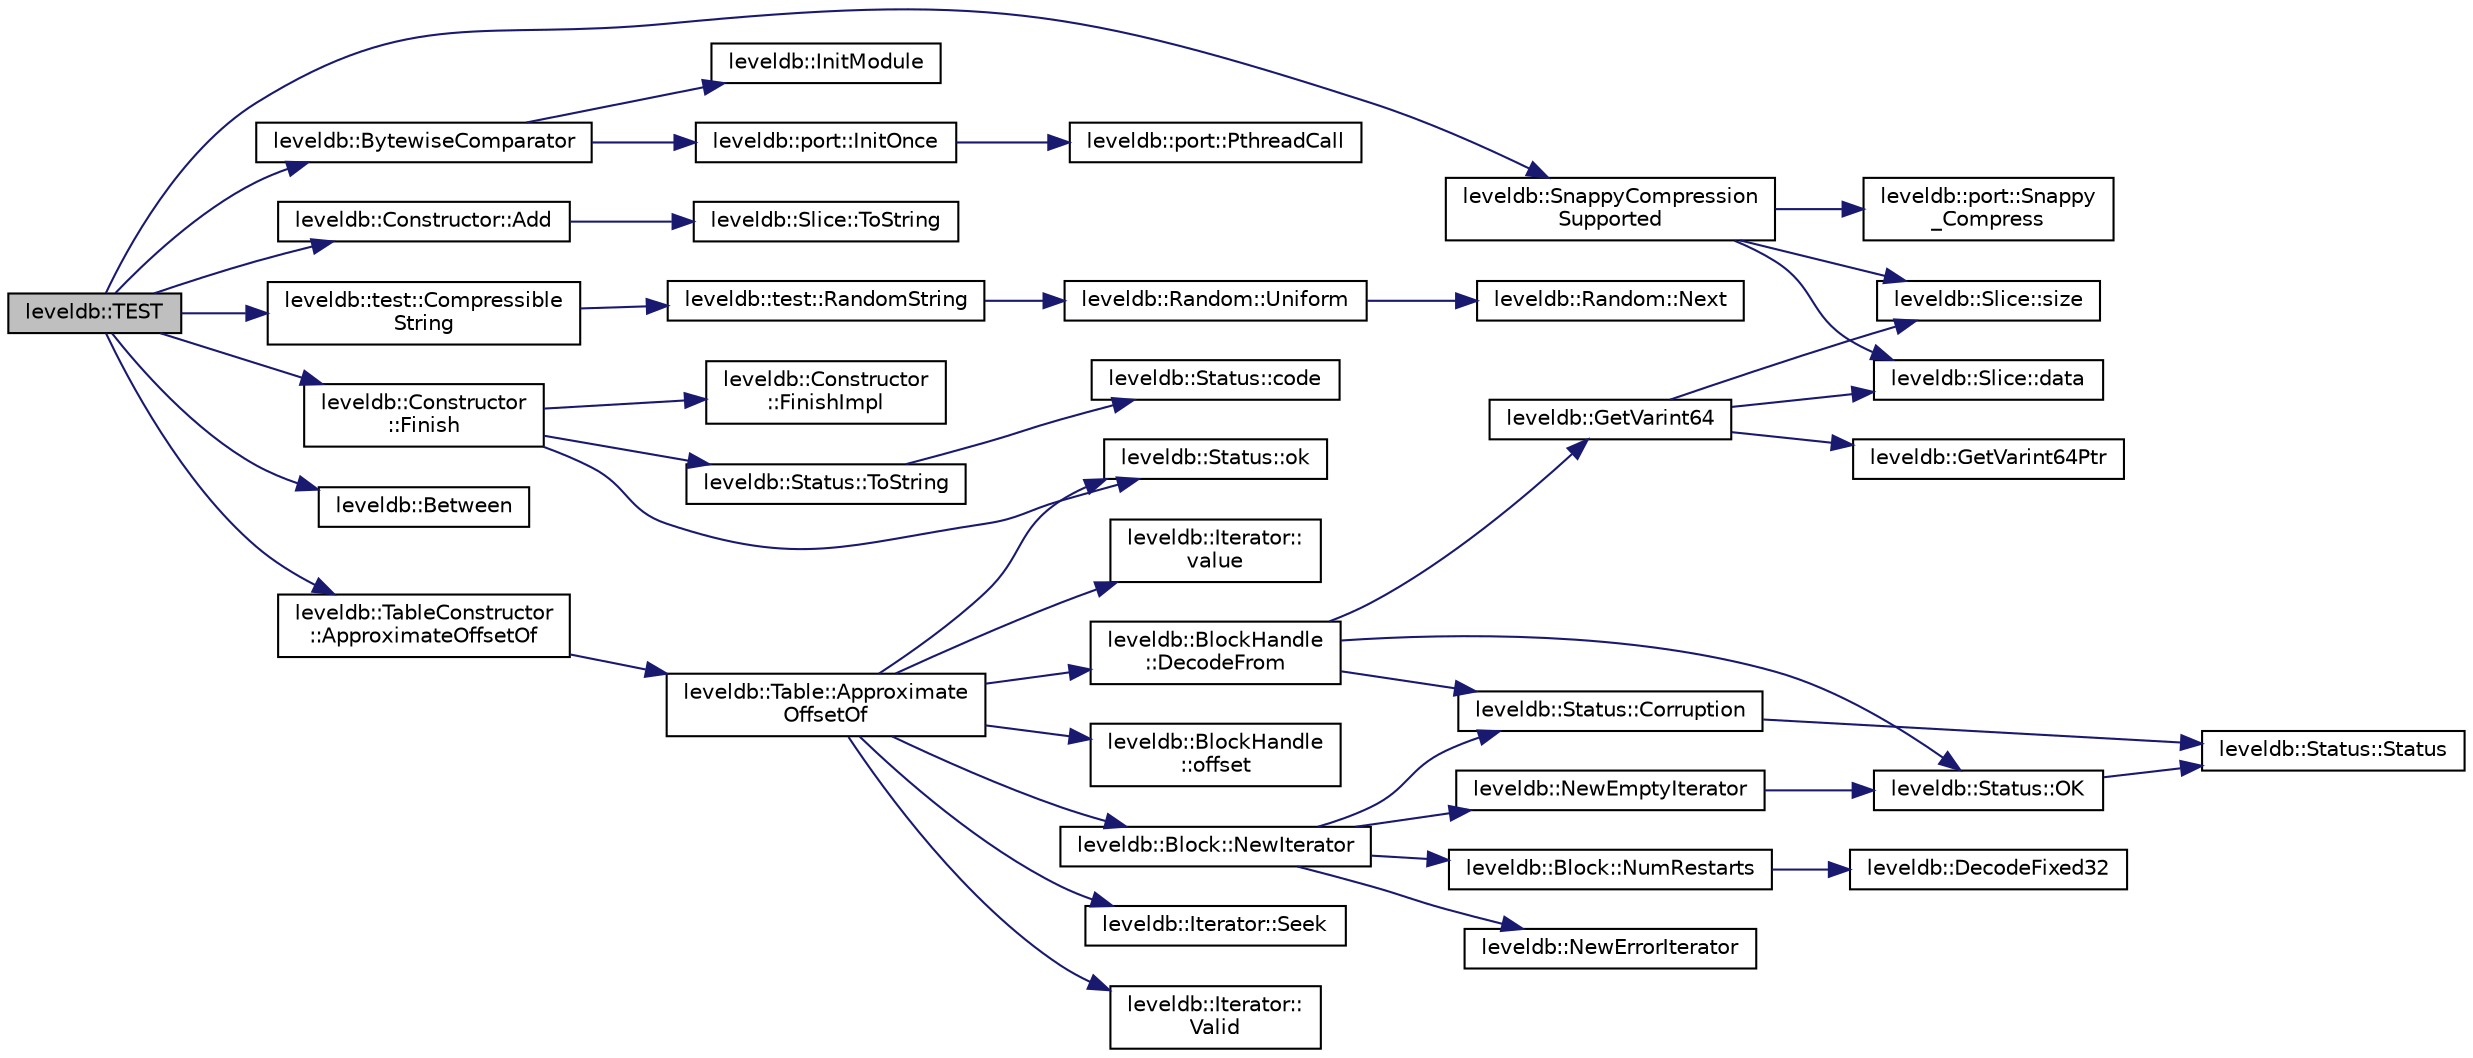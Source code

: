 digraph "leveldb::TEST"
{
  edge [fontname="Helvetica",fontsize="10",labelfontname="Helvetica",labelfontsize="10"];
  node [fontname="Helvetica",fontsize="10",shape=record];
  rankdir="LR";
  Node1 [label="leveldb::TEST",height=0.2,width=0.4,color="black", fillcolor="grey75", style="filled" fontcolor="black"];
  Node1 -> Node2 [color="midnightblue",fontsize="10",style="solid"];
  Node2 [label="leveldb::SnappyCompression\lSupported",height=0.2,width=0.4,color="black", fillcolor="white", style="filled",URL="$namespaceleveldb.html#aae0ba466a002c3ae3541c5ca4e7bcbf7"];
  Node2 -> Node3 [color="midnightblue",fontsize="10",style="solid"];
  Node3 [label="leveldb::port::Snappy\l_Compress",height=0.2,width=0.4,color="black", fillcolor="white", style="filled",URL="$namespaceleveldb_1_1port.html#ae6e60ac8eb298c7eef3bb70ded8c809f"];
  Node2 -> Node4 [color="midnightblue",fontsize="10",style="solid"];
  Node4 [label="leveldb::Slice::data",height=0.2,width=0.4,color="black", fillcolor="white", style="filled",URL="$classleveldb_1_1_slice.html#aa64861043d9deee6889461bf0593cf73"];
  Node2 -> Node5 [color="midnightblue",fontsize="10",style="solid"];
  Node5 [label="leveldb::Slice::size",height=0.2,width=0.4,color="black", fillcolor="white", style="filled",URL="$classleveldb_1_1_slice.html#a947d3173f04f8a30553e89046daf91d5"];
  Node1 -> Node6 [color="midnightblue",fontsize="10",style="solid"];
  Node6 [label="leveldb::BytewiseComparator",height=0.2,width=0.4,color="black", fillcolor="white", style="filled",URL="$namespaceleveldb.html#acd67740962c806afe8f4098cb153d25c"];
  Node6 -> Node7 [color="midnightblue",fontsize="10",style="solid"];
  Node7 [label="leveldb::port::InitOnce",height=0.2,width=0.4,color="black", fillcolor="white", style="filled",URL="$namespaceleveldb_1_1port.html#a1493e91d494e6f0ea086a743a562e983"];
  Node7 -> Node8 [color="midnightblue",fontsize="10",style="solid"];
  Node8 [label="leveldb::port::PthreadCall",height=0.2,width=0.4,color="black", fillcolor="white", style="filled",URL="$namespaceleveldb_1_1port.html#a614e0b6f0b21d697fe4001dbe3d8798b"];
  Node6 -> Node9 [color="midnightblue",fontsize="10",style="solid"];
  Node9 [label="leveldb::InitModule",height=0.2,width=0.4,color="black", fillcolor="white", style="filled",URL="$namespaceleveldb.html#ab67c3d9849bf8b0c50bce72dea7dc16b"];
  Node1 -> Node10 [color="midnightblue",fontsize="10",style="solid"];
  Node10 [label="leveldb::Constructor::Add",height=0.2,width=0.4,color="black", fillcolor="white", style="filled",URL="$classleveldb_1_1_constructor.html#a5bb35f87d196065b8357200922aae69f"];
  Node10 -> Node11 [color="midnightblue",fontsize="10",style="solid"];
  Node11 [label="leveldb::Slice::ToString",height=0.2,width=0.4,color="black", fillcolor="white", style="filled",URL="$classleveldb_1_1_slice.html#a2cdd9fb649105033fde510afc9416732"];
  Node1 -> Node12 [color="midnightblue",fontsize="10",style="solid"];
  Node12 [label="leveldb::test::Compressible\lString",height=0.2,width=0.4,color="black", fillcolor="white", style="filled",URL="$namespaceleveldb_1_1test.html#ad213d475feebfeb1c860151ed824f318"];
  Node12 -> Node13 [color="midnightblue",fontsize="10",style="solid"];
  Node13 [label="leveldb::test::RandomString",height=0.2,width=0.4,color="black", fillcolor="white", style="filled",URL="$namespaceleveldb_1_1test.html#a2132c5f28cd21dcea4348246fa32b673"];
  Node13 -> Node14 [color="midnightblue",fontsize="10",style="solid"];
  Node14 [label="leveldb::Random::Uniform",height=0.2,width=0.4,color="black", fillcolor="white", style="filled",URL="$classleveldb_1_1_random.html#a9281323c3f115fa47a0f329f72ad2a80"];
  Node14 -> Node15 [color="midnightblue",fontsize="10",style="solid"];
  Node15 [label="leveldb::Random::Next",height=0.2,width=0.4,color="black", fillcolor="white", style="filled",URL="$classleveldb_1_1_random.html#a9e00ef1fcc82ed0ad16ba91b30ae8038"];
  Node1 -> Node16 [color="midnightblue",fontsize="10",style="solid"];
  Node16 [label="leveldb::Constructor\l::Finish",height=0.2,width=0.4,color="black", fillcolor="white", style="filled",URL="$classleveldb_1_1_constructor.html#a5c7f63378f8834cac3be93040e0e49fc"];
  Node16 -> Node17 [color="midnightblue",fontsize="10",style="solid"];
  Node17 [label="leveldb::Constructor\l::FinishImpl",height=0.2,width=0.4,color="black", fillcolor="white", style="filled",URL="$classleveldb_1_1_constructor.html#a0f11e251cfbe990b5b0a4e7040923189"];
  Node16 -> Node18 [color="midnightblue",fontsize="10",style="solid"];
  Node18 [label="leveldb::Status::ok",height=0.2,width=0.4,color="black", fillcolor="white", style="filled",URL="$classleveldb_1_1_status.html#ab31e89a858c766716e3dc952be857c65"];
  Node16 -> Node19 [color="midnightblue",fontsize="10",style="solid"];
  Node19 [label="leveldb::Status::ToString",height=0.2,width=0.4,color="black", fillcolor="white", style="filled",URL="$classleveldb_1_1_status.html#aa8b56d8fe2cd1873778de5d1e5407866"];
  Node19 -> Node20 [color="midnightblue",fontsize="10",style="solid"];
  Node20 [label="leveldb::Status::code",height=0.2,width=0.4,color="black", fillcolor="white", style="filled",URL="$classleveldb_1_1_status.html#a7e1c5239636c9e0ffff6df6144f32af3"];
  Node1 -> Node21 [color="midnightblue",fontsize="10",style="solid"];
  Node21 [label="leveldb::Between",height=0.2,width=0.4,color="black", fillcolor="white", style="filled",URL="$namespaceleveldb.html#a891b358b4c0a10a44b24b8f473cc73fd"];
  Node1 -> Node22 [color="midnightblue",fontsize="10",style="solid"];
  Node22 [label="leveldb::TableConstructor\l::ApproximateOffsetOf",height=0.2,width=0.4,color="black", fillcolor="white", style="filled",URL="$classleveldb_1_1_table_constructor.html#a798ee199e8fdc5ec020725dba32a4cb6"];
  Node22 -> Node23 [color="midnightblue",fontsize="10",style="solid"];
  Node23 [label="leveldb::Table::Approximate\lOffsetOf",height=0.2,width=0.4,color="black", fillcolor="white", style="filled",URL="$classleveldb_1_1_table.html#a1795d45c54945ee7652b19e6ad6c030b"];
  Node23 -> Node24 [color="midnightblue",fontsize="10",style="solid"];
  Node24 [label="leveldb::Block::NewIterator",height=0.2,width=0.4,color="black", fillcolor="white", style="filled",URL="$classleveldb_1_1_block.html#a336289029f37d18d31a1a3c178afc7b3"];
  Node24 -> Node25 [color="midnightblue",fontsize="10",style="solid"];
  Node25 [label="leveldb::NewErrorIterator",height=0.2,width=0.4,color="black", fillcolor="white", style="filled",URL="$namespaceleveldb.html#ab2c425a5fcb13b97e50e32c7b93186f5"];
  Node24 -> Node26 [color="midnightblue",fontsize="10",style="solid"];
  Node26 [label="leveldb::Status::Corruption",height=0.2,width=0.4,color="black", fillcolor="white", style="filled",URL="$classleveldb_1_1_status.html#a755b1ee5b0029cf9ea1128f1cdff5855"];
  Node26 -> Node27 [color="midnightblue",fontsize="10",style="solid"];
  Node27 [label="leveldb::Status::Status",height=0.2,width=0.4,color="black", fillcolor="white", style="filled",URL="$classleveldb_1_1_status.html#a941ec793179e81df3032a612cfe5039f"];
  Node24 -> Node28 [color="midnightblue",fontsize="10",style="solid"];
  Node28 [label="leveldb::Block::NumRestarts",height=0.2,width=0.4,color="black", fillcolor="white", style="filled",URL="$classleveldb_1_1_block.html#a50f716365aa5b729943a1c3eb2d06e9d"];
  Node28 -> Node29 [color="midnightblue",fontsize="10",style="solid"];
  Node29 [label="leveldb::DecodeFixed32",height=0.2,width=0.4,color="black", fillcolor="white", style="filled",URL="$namespaceleveldb.html#adae574304f9d1ed3e95742167cd449a9"];
  Node24 -> Node30 [color="midnightblue",fontsize="10",style="solid"];
  Node30 [label="leveldb::NewEmptyIterator",height=0.2,width=0.4,color="black", fillcolor="white", style="filled",URL="$namespaceleveldb.html#a3293c30e4a309a7293598b1db0f3e687"];
  Node30 -> Node31 [color="midnightblue",fontsize="10",style="solid"];
  Node31 [label="leveldb::Status::OK",height=0.2,width=0.4,color="black", fillcolor="white", style="filled",URL="$classleveldb_1_1_status.html#a8e3720d233281c874a53c17e081f51b3"];
  Node31 -> Node27 [color="midnightblue",fontsize="10",style="solid"];
  Node23 -> Node32 [color="midnightblue",fontsize="10",style="solid"];
  Node32 [label="leveldb::Iterator::Seek",height=0.2,width=0.4,color="black", fillcolor="white", style="filled",URL="$classleveldb_1_1_iterator.html#a97a556e97ded60c677fbf4de7321ec44"];
  Node23 -> Node33 [color="midnightblue",fontsize="10",style="solid"];
  Node33 [label="leveldb::Iterator::\lValid",height=0.2,width=0.4,color="black", fillcolor="white", style="filled",URL="$classleveldb_1_1_iterator.html#a38614978bfa0586327b8e237bcb46012"];
  Node23 -> Node34 [color="midnightblue",fontsize="10",style="solid"];
  Node34 [label="leveldb::Iterator::\lvalue",height=0.2,width=0.4,color="black", fillcolor="white", style="filled",URL="$classleveldb_1_1_iterator.html#a613ac2e965518aad7a064c64c72bcf7c"];
  Node23 -> Node35 [color="midnightblue",fontsize="10",style="solid"];
  Node35 [label="leveldb::BlockHandle\l::DecodeFrom",height=0.2,width=0.4,color="black", fillcolor="white", style="filled",URL="$classleveldb_1_1_block_handle.html#a1660fd202984d8d5bfa4bed6c5613621"];
  Node35 -> Node36 [color="midnightblue",fontsize="10",style="solid"];
  Node36 [label="leveldb::GetVarint64",height=0.2,width=0.4,color="black", fillcolor="white", style="filled",URL="$namespaceleveldb.html#aeb35486038249293e9b823f97dd9df0c"];
  Node36 -> Node4 [color="midnightblue",fontsize="10",style="solid"];
  Node36 -> Node5 [color="midnightblue",fontsize="10",style="solid"];
  Node36 -> Node37 [color="midnightblue",fontsize="10",style="solid"];
  Node37 [label="leveldb::GetVarint64Ptr",height=0.2,width=0.4,color="black", fillcolor="white", style="filled",URL="$namespaceleveldb.html#ad4e90442ce919c86fb769bf138670d75"];
  Node35 -> Node31 [color="midnightblue",fontsize="10",style="solid"];
  Node35 -> Node26 [color="midnightblue",fontsize="10",style="solid"];
  Node23 -> Node18 [color="midnightblue",fontsize="10",style="solid"];
  Node23 -> Node38 [color="midnightblue",fontsize="10",style="solid"];
  Node38 [label="leveldb::BlockHandle\l::offset",height=0.2,width=0.4,color="black", fillcolor="white", style="filled",URL="$classleveldb_1_1_block_handle.html#a31071c24f77e52a3bfc3a228f9f6c133"];
}
